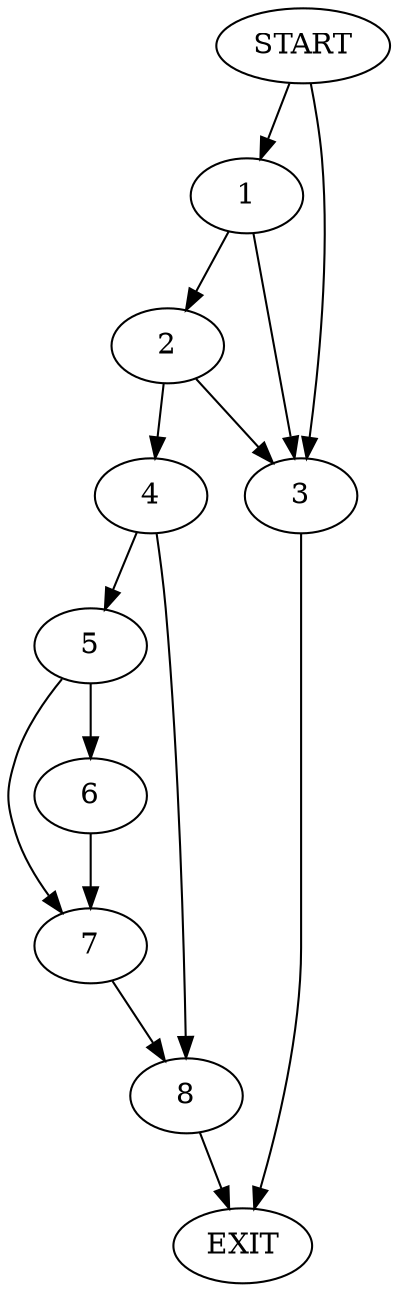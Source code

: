 digraph { 
0 [label="START"];
1;
2;
3;
4;
5;
6;
7;
8;
9[label="EXIT"];
0 -> 1;
0 -> 3;
1 -> 2;
1 -> 3;
2 -> 4;
2 -> 3;
3 -> 9;
4 -> 5;
4 -> 8;
5 -> 6;
5 -> 7;
6 -> 7;
7 -> 8;
8 -> 9;
}